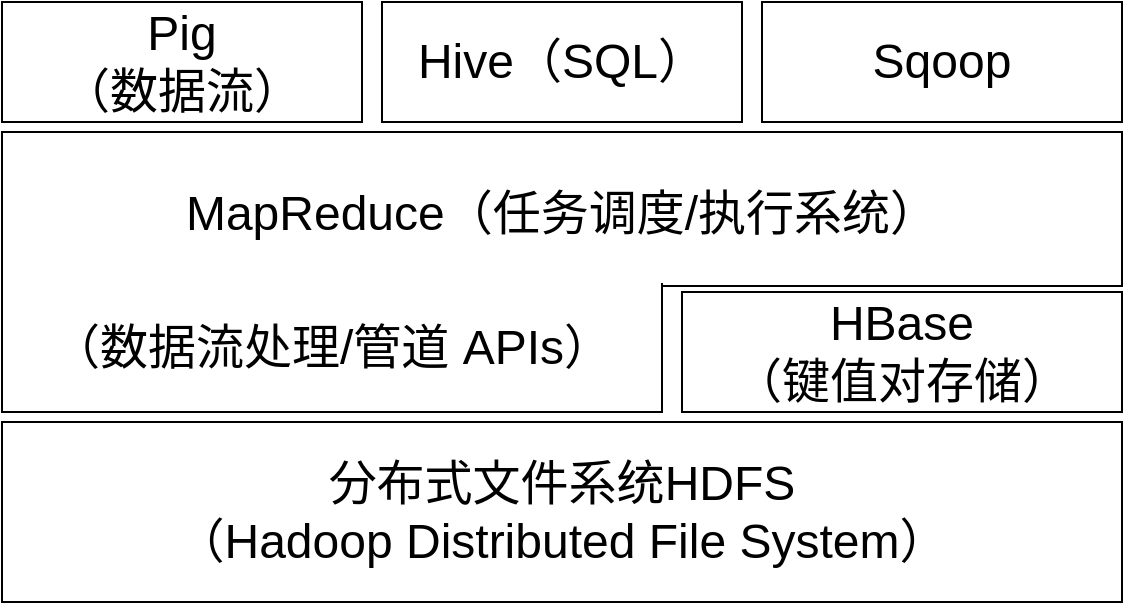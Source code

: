 <mxfile version="14.5.8" type="github">
  <diagram id="kENqUxoY8oStFW74UGWh" name="Page-1">
    <mxGraphModel dx="723" dy="375" grid="1" gridSize="10" guides="1" tooltips="1" connect="1" arrows="1" fold="1" page="1" pageScale="1" pageWidth="827" pageHeight="1169" math="0" shadow="0">
      <root>
        <mxCell id="0" />
        <mxCell id="1" parent="0" />
        <mxCell id="1x4jpnriMCWxbVYfgML8-7" value="&lt;font style=&quot;font-size: 24px&quot;&gt;MapReduce（任务调度/执行系统）&lt;br&gt;&lt;br&gt;&lt;br&gt;&lt;/font&gt;" style="shape=partialRectangle;whiteSpace=wrap;html=1;bottom=0;right=0;fillColor=none;" vertex="1" parent="1">
          <mxGeometry x="130" y="310" width="560" height="140" as="geometry" />
        </mxCell>
        <mxCell id="1x4jpnriMCWxbVYfgML8-9" value="&lt;font style=&quot;font-size: 24px&quot;&gt;（数据流处理/管道 APIs）&lt;/font&gt;" style="shape=partialRectangle;whiteSpace=wrap;html=1;top=0;left=0;fillColor=none;" vertex="1" parent="1">
          <mxGeometry x="130" y="386" width="330" height="64" as="geometry" />
        </mxCell>
        <mxCell id="1x4jpnriMCWxbVYfgML8-10" value="" style="shape=partialRectangle;whiteSpace=wrap;html=1;top=0;left=0;fillColor=none;" vertex="1" parent="1">
          <mxGeometry x="460" y="311" width="230" height="76" as="geometry" />
        </mxCell>
        <mxCell id="1x4jpnriMCWxbVYfgML8-14" value="&lt;font style=&quot;font-size: 24px&quot;&gt;分布式文件系统&lt;/font&gt;&lt;span style=&quot;font-size: 24px&quot;&gt;HDFS&lt;/span&gt;&lt;br&gt;&lt;font style=&quot;font-size: 24px&quot;&gt;（Hadoop Distributed File System）&lt;/font&gt;" style="rounded=0;whiteSpace=wrap;html=1;" vertex="1" parent="1">
          <mxGeometry x="130" y="455" width="560" height="90" as="geometry" />
        </mxCell>
        <mxCell id="1x4jpnriMCWxbVYfgML8-15" value="&lt;span style=&quot;font-size: 24px&quot;&gt;HBase&lt;br&gt;&lt;/span&gt;&lt;span style=&quot;font-size: 24px&quot;&gt;（键值对存储）&lt;/span&gt;" style="rounded=0;whiteSpace=wrap;html=1;" vertex="1" parent="1">
          <mxGeometry x="470" y="390" width="220" height="60" as="geometry" />
        </mxCell>
        <mxCell id="1x4jpnriMCWxbVYfgML8-16" value="&lt;font style=&quot;font-size: 24px&quot;&gt;Pig&lt;br&gt;（数据流）&lt;/font&gt;" style="rounded=0;whiteSpace=wrap;html=1;" vertex="1" parent="1">
          <mxGeometry x="130" y="245" width="180" height="60" as="geometry" />
        </mxCell>
        <mxCell id="1x4jpnriMCWxbVYfgML8-17" value="&lt;font style=&quot;font-size: 24px&quot;&gt;Hive（SQL）&lt;/font&gt;" style="rounded=0;whiteSpace=wrap;html=1;" vertex="1" parent="1">
          <mxGeometry x="320" y="245" width="180" height="60" as="geometry" />
        </mxCell>
        <mxCell id="1x4jpnriMCWxbVYfgML8-18" value="&lt;font style=&quot;font-size: 24px&quot;&gt;Sqoop&lt;/font&gt;" style="rounded=0;whiteSpace=wrap;html=1;" vertex="1" parent="1">
          <mxGeometry x="510" y="245" width="180" height="60" as="geometry" />
        </mxCell>
      </root>
    </mxGraphModel>
  </diagram>
</mxfile>
